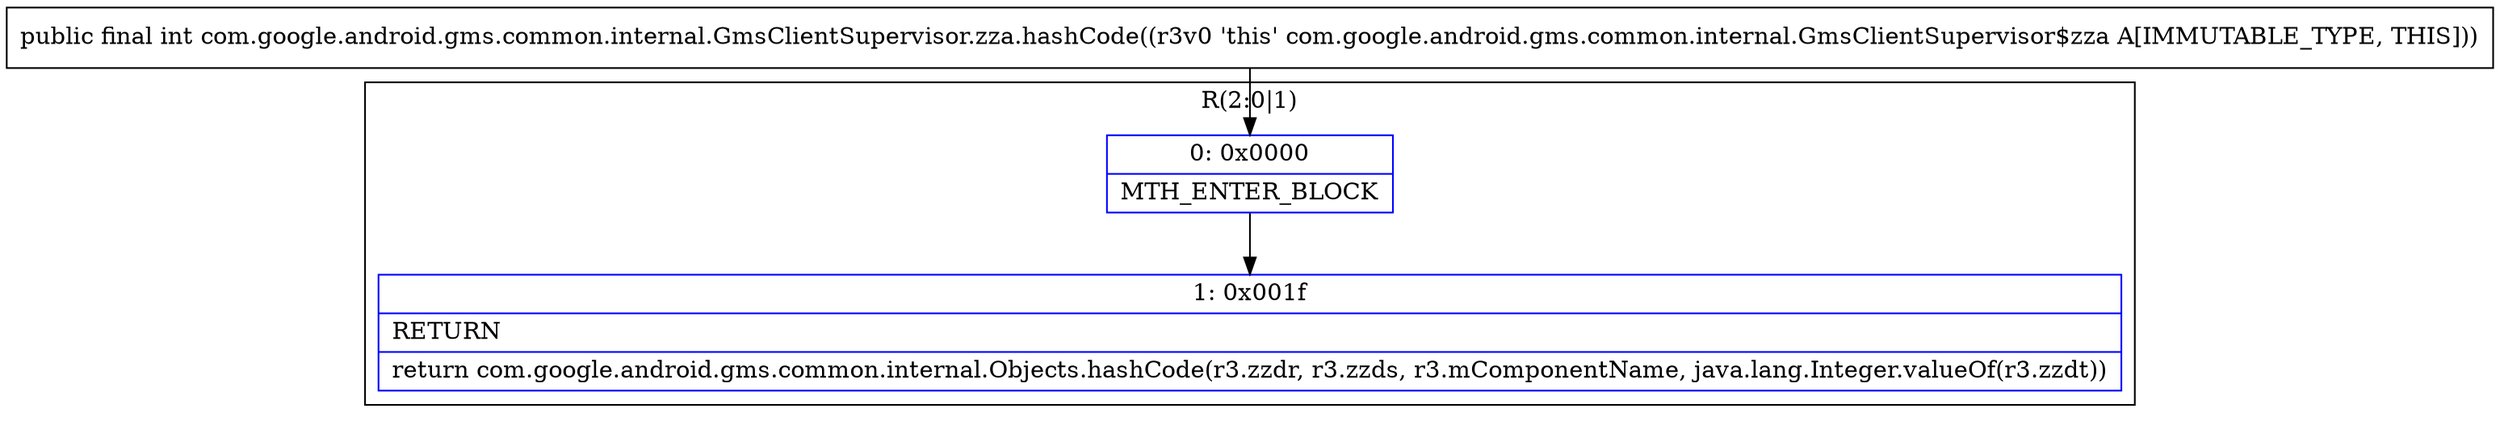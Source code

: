 digraph "CFG forcom.google.android.gms.common.internal.GmsClientSupervisor.zza.hashCode()I" {
subgraph cluster_Region_441017224 {
label = "R(2:0|1)";
node [shape=record,color=blue];
Node_0 [shape=record,label="{0\:\ 0x0000|MTH_ENTER_BLOCK\l}"];
Node_1 [shape=record,label="{1\:\ 0x001f|RETURN\l|return com.google.android.gms.common.internal.Objects.hashCode(r3.zzdr, r3.zzds, r3.mComponentName, java.lang.Integer.valueOf(r3.zzdt))\l}"];
}
MethodNode[shape=record,label="{public final int com.google.android.gms.common.internal.GmsClientSupervisor.zza.hashCode((r3v0 'this' com.google.android.gms.common.internal.GmsClientSupervisor$zza A[IMMUTABLE_TYPE, THIS])) }"];
MethodNode -> Node_0;
Node_0 -> Node_1;
}

